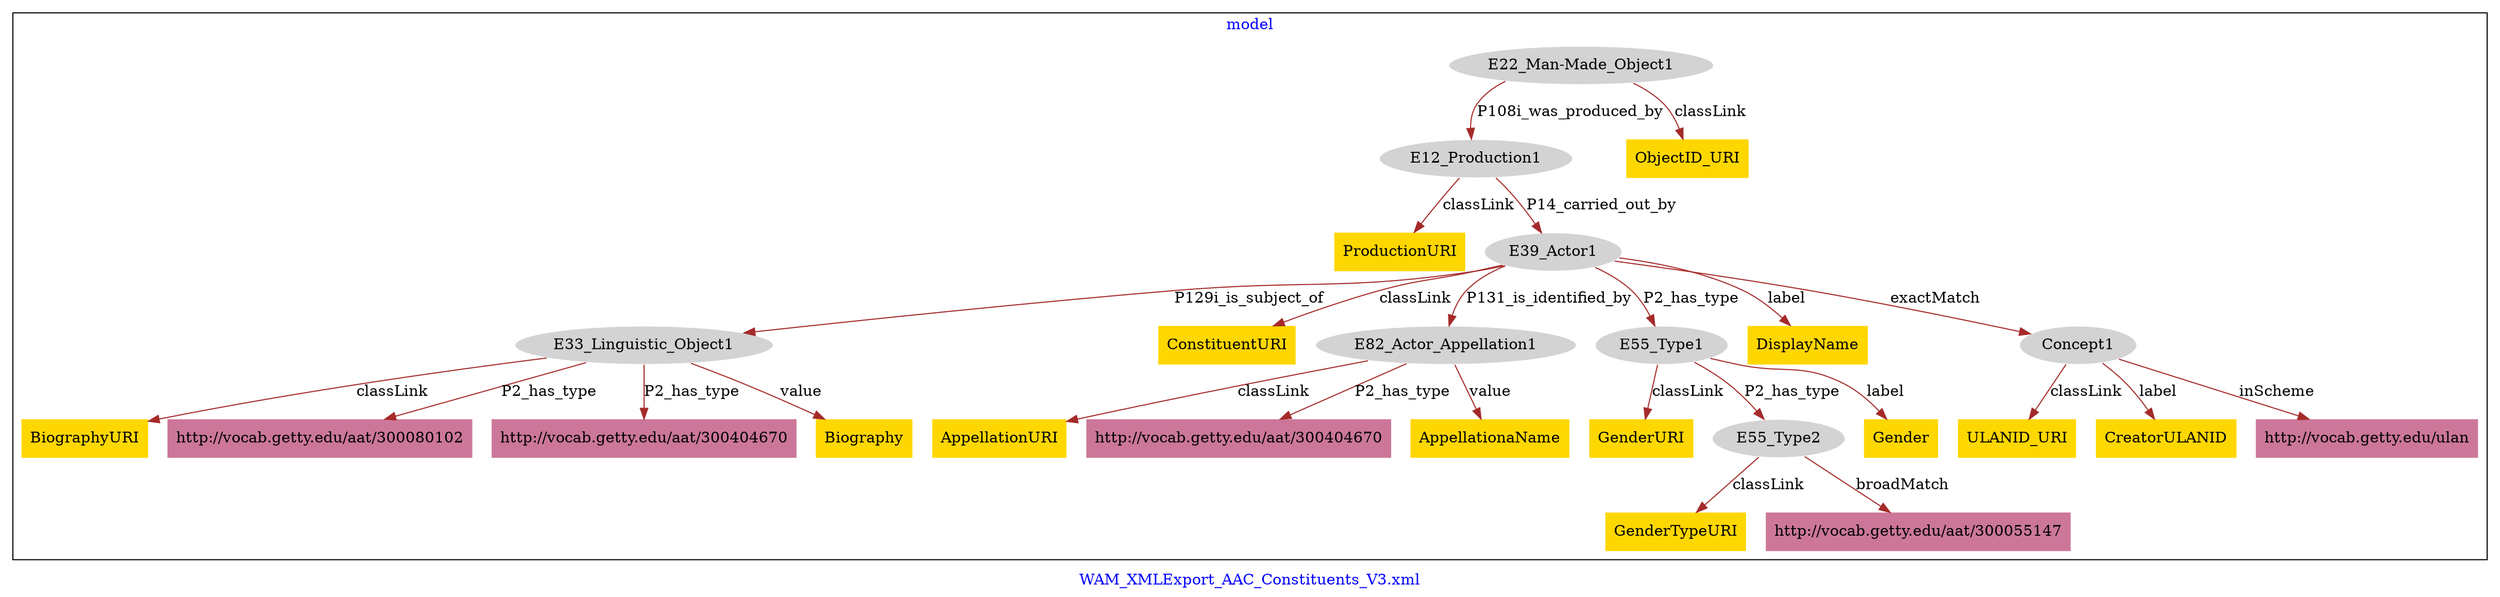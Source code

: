 digraph n0 {
fontcolor="blue"
remincross="true"
label="WAM_XMLExport_AAC_Constituents_V3.xml"
subgraph cluster {
label="model"
n2[style="filled",color="white",fillcolor="lightgray",label="E12_Production1"];
n3[shape="plaintext",style="filled",fillcolor="gold",label="ProductionURI"];
n4[style="filled",color="white",fillcolor="lightgray",label="E39_Actor1"];
n5[style="filled",color="white",fillcolor="lightgray",label="E22_Man-Made_Object1"];
n6[shape="plaintext",style="filled",fillcolor="gold",label="ObjectID_URI"];
n7[style="filled",color="white",fillcolor="lightgray",label="E33_Linguistic_Object1"];
n8[shape="plaintext",style="filled",fillcolor="gold",label="BiographyURI"];
n9[shape="plaintext",style="filled",fillcolor="#CC7799",label="http://vocab.getty.edu/aat/300080102"];
n10[shape="plaintext",style="filled",fillcolor="#CC7799",label="http://vocab.getty.edu/aat/300404670"];
n11[shape="plaintext",style="filled",fillcolor="gold",label="Biography"];
n12[shape="plaintext",style="filled",fillcolor="gold",label="ConstituentURI"];
n13[style="filled",color="white",fillcolor="lightgray",label="E82_Actor_Appellation1"];
n14[style="filled",color="white",fillcolor="lightgray",label="E55_Type1"];
n15[shape="plaintext",style="filled",fillcolor="gold",label="DisplayName"];
n16[style="filled",color="white",fillcolor="lightgray",label="Concept1"];
n17[shape="plaintext",style="filled",fillcolor="gold",label="GenderURI"];
n18[style="filled",color="white",fillcolor="lightgray",label="E55_Type2"];
n19[shape="plaintext",style="filled",fillcolor="gold",label="Gender"];
n20[shape="plaintext",style="filled",fillcolor="gold",label="GenderTypeURI"];
n21[shape="plaintext",style="filled",fillcolor="#CC7799",label="http://vocab.getty.edu/aat/300055147"];
n22[shape="plaintext",style="filled",fillcolor="gold",label="AppellationURI"];
n23[shape="plaintext",style="filled",fillcolor="#CC7799",label="http://vocab.getty.edu/aat/300404670"];
n24[shape="plaintext",style="filled",fillcolor="gold",label="AppellationaName"];
n25[shape="plaintext",style="filled",fillcolor="gold",label="ULANID_URI"];
n26[shape="plaintext",style="filled",fillcolor="gold",label="CreatorULANID"];
n27[shape="plaintext",style="filled",fillcolor="#CC7799",label="http://vocab.getty.edu/ulan"];
}
n2 -> n3[color="brown",fontcolor="black",label="classLink"]
n2 -> n4[color="brown",fontcolor="black",label="P14_carried_out_by"]
n5 -> n6[color="brown",fontcolor="black",label="classLink"]
n5 -> n2[color="brown",fontcolor="black",label="P108i_was_produced_by"]
n7 -> n8[color="brown",fontcolor="black",label="classLink"]
n7 -> n9[color="brown",fontcolor="black",label="P2_has_type"]
n7 -> n10[color="brown",fontcolor="black",label="P2_has_type"]
n7 -> n11[color="brown",fontcolor="black",label="value"]
n4 -> n12[color="brown",fontcolor="black",label="classLink"]
n4 -> n7[color="brown",fontcolor="black",label="P129i_is_subject_of"]
n4 -> n13[color="brown",fontcolor="black",label="P131_is_identified_by"]
n4 -> n14[color="brown",fontcolor="black",label="P2_has_type"]
n4 -> n15[color="brown",fontcolor="black",label="label"]
n4 -> n16[color="brown",fontcolor="black",label="exactMatch"]
n14 -> n17[color="brown",fontcolor="black",label="classLink"]
n14 -> n18[color="brown",fontcolor="black",label="P2_has_type"]
n14 -> n19[color="brown",fontcolor="black",label="label"]
n18 -> n20[color="brown",fontcolor="black",label="classLink"]
n18 -> n21[color="brown",fontcolor="black",label="broadMatch"]
n13 -> n22[color="brown",fontcolor="black",label="classLink"]
n13 -> n23[color="brown",fontcolor="black",label="P2_has_type"]
n13 -> n24[color="brown",fontcolor="black",label="value"]
n16 -> n25[color="brown",fontcolor="black",label="classLink"]
n16 -> n26[color="brown",fontcolor="black",label="label"]
n16 -> n27[color="brown",fontcolor="black",label="inScheme"]
}
